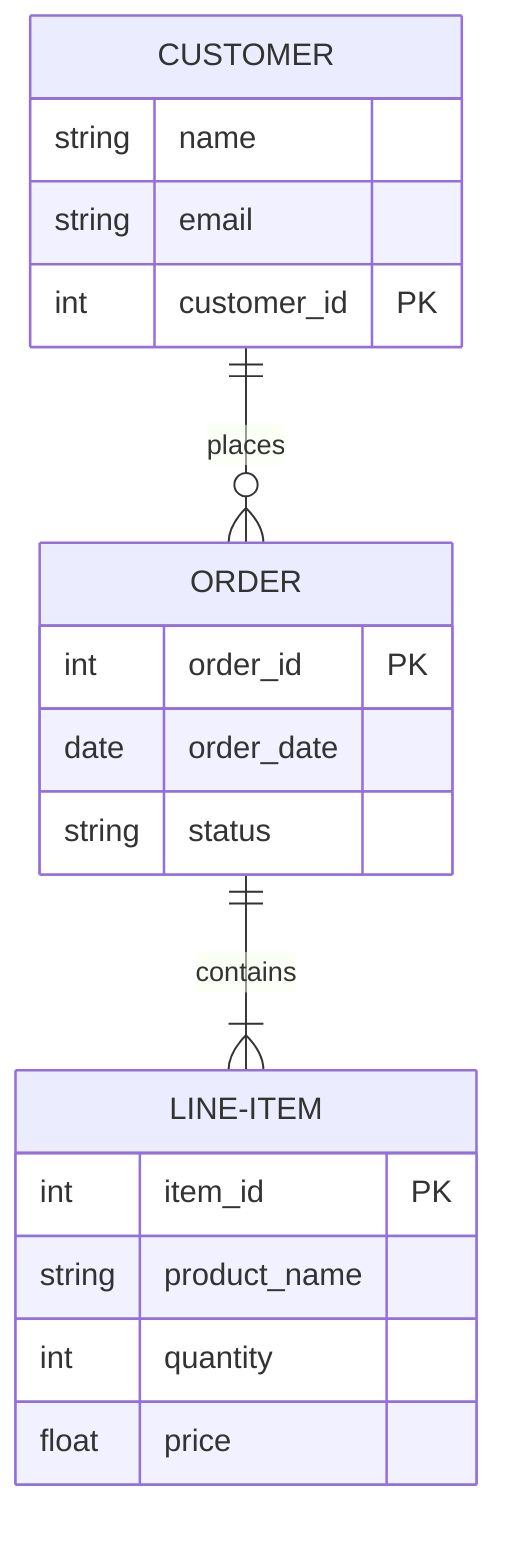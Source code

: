 erDiagram
    CUSTOMER ||--o{ ORDER : places
    ORDER ||--|{ LINE-ITEM : contains
    CUSTOMER {
        string name
        string email
        int customer_id PK
    }
    ORDER {
        int order_id PK
        date order_date
        string status
    }
    LINE-ITEM {
        int item_id PK
        string product_name
        int quantity
        float price
    }